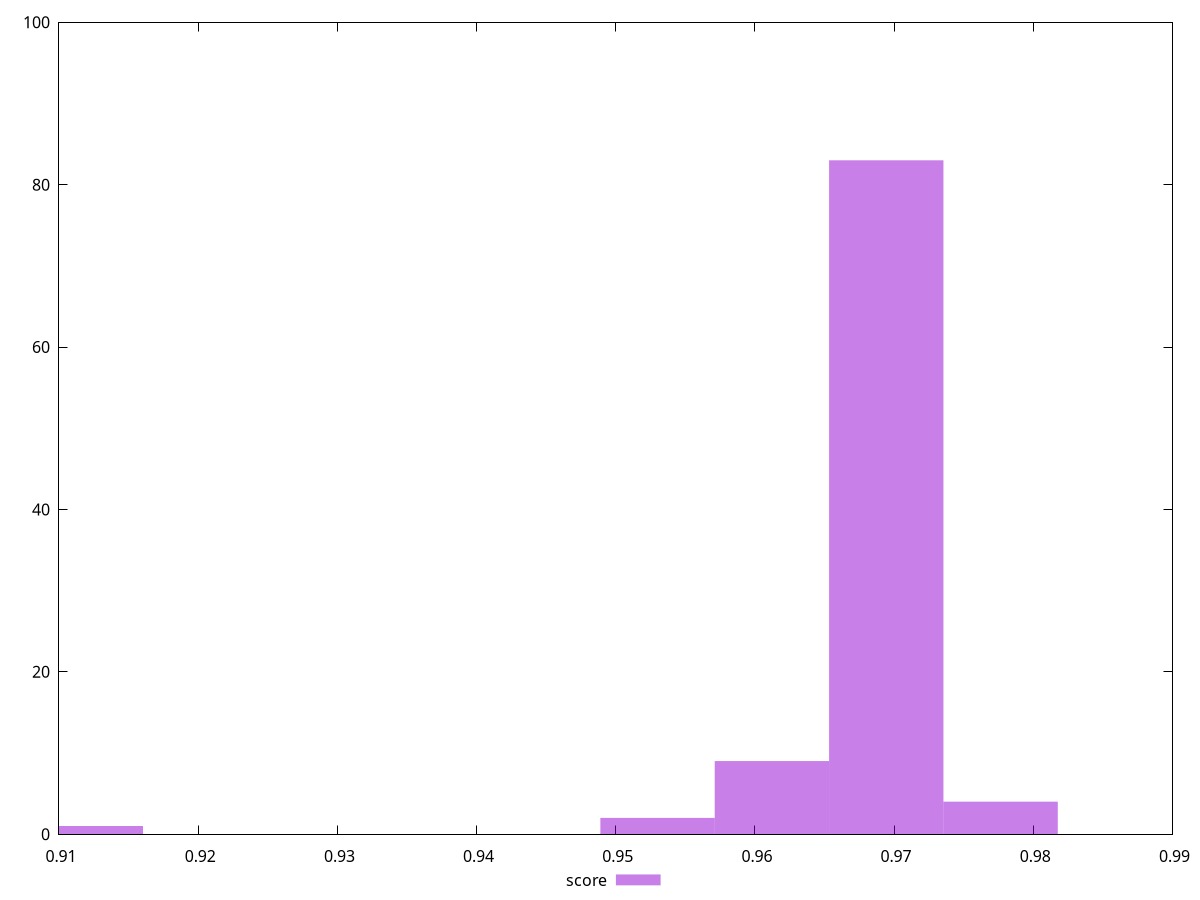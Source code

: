 reset

$score <<EOF
0.9694348549751606 83
0.9530037557382934 2
0.961219305356727 9
0.9776504045935941 4
0.9119260076461256 1
0.9940815038304612 1
EOF

set key outside below
set boxwidth 0.008215549618433564
set xrange [0.91:0.99]
set yrange [0:100]
set trange [0:100]
set style fill transparent solid 0.5 noborder
set terminal svg size 640, 490 enhanced background rgb 'white'
set output "report_00025_2021-02-22T21:38:55.199Z/speed-index/samples/pages+cached+noadtech/score/histogram.svg"

plot $score title "score" with boxes

reset
